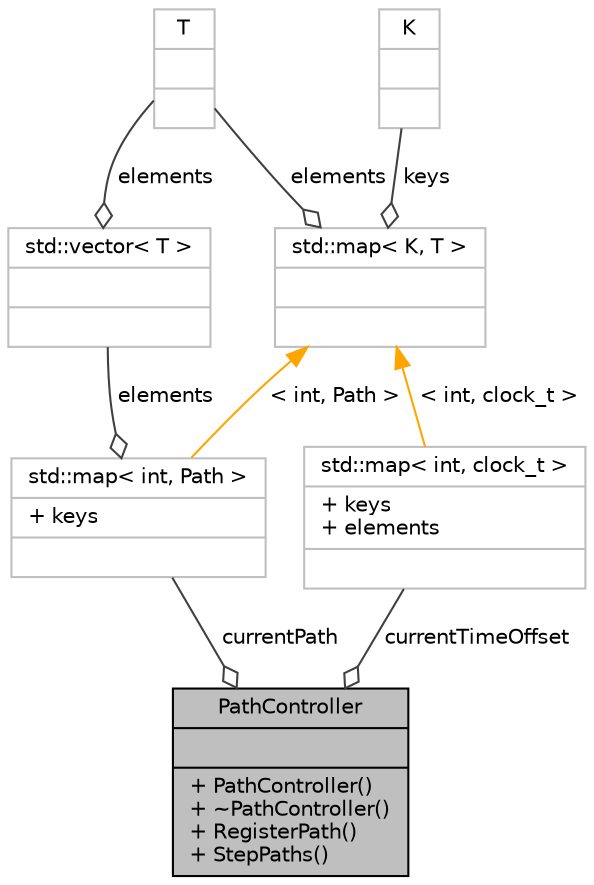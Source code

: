 digraph G
{
  edge [fontname="Helvetica",fontsize="10",labelfontname="Helvetica",labelfontsize="10"];
  node [fontname="Helvetica",fontsize="10",shape=record];
  Node1 [label="{PathController\n||+ PathController()\l+ ~PathController()\l+ RegisterPath()\l+ StepPaths()\l}",height=0.2,width=0.4,color="black", fillcolor="grey75", style="filled" fontcolor="black"];
  Node2 -> Node1 [color="grey25",fontsize="10",style="solid",label=" currentPath" ,arrowhead="odiamond",fontname="Helvetica"];
  Node2 [label="{std::map\< int, Path \>\n|+ keys\l|}",height=0.2,width=0.4,color="grey75", fillcolor="white", style="filled"];
  Node3 -> Node2 [color="grey25",fontsize="10",style="solid",label=" elements" ,arrowhead="odiamond",fontname="Helvetica"];
  Node3 [label="{std::vector\< T \>\n||}",height=0.2,width=0.4,color="grey75", fillcolor="white", style="filled",tooltip="STL class."];
  Node4 -> Node3 [color="grey25",fontsize="10",style="solid",label=" elements" ,arrowhead="odiamond",fontname="Helvetica"];
  Node4 [label="{T\n||}",height=0.2,width=0.4,color="grey75", fillcolor="white", style="filled"];
  Node5 -> Node2 [dir="back",color="orange",fontsize="10",style="solid",label=" \< int, Path \>" ,fontname="Helvetica"];
  Node5 [label="{std::map\< K, T \>\n||}",height=0.2,width=0.4,color="grey75", fillcolor="white", style="filled",tooltip="STL class."];
  Node6 -> Node5 [color="grey25",fontsize="10",style="solid",label=" keys" ,arrowhead="odiamond",fontname="Helvetica"];
  Node6 [label="{K\n||}",height=0.2,width=0.4,color="grey75", fillcolor="white", style="filled"];
  Node4 -> Node5 [color="grey25",fontsize="10",style="solid",label=" elements" ,arrowhead="odiamond",fontname="Helvetica"];
  Node7 -> Node1 [color="grey25",fontsize="10",style="solid",label=" currentTimeOffset" ,arrowhead="odiamond",fontname="Helvetica"];
  Node7 [label="{std::map\< int, clock_t \>\n|+ keys\l+ elements\l|}",height=0.2,width=0.4,color="grey75", fillcolor="white", style="filled"];
  Node5 -> Node7 [dir="back",color="orange",fontsize="10",style="solid",label=" \< int, clock_t \>" ,fontname="Helvetica"];
}

